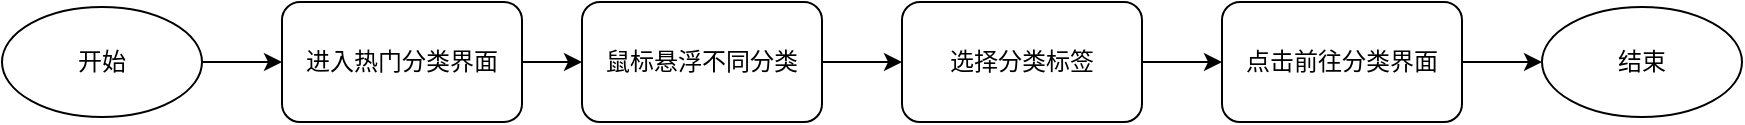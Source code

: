 <mxfile version="24.3.1" type="device">
  <diagram id="6a731a19-8d31-9384-78a2-239565b7b9f0" name="Page-1">
    <mxGraphModel dx="1002" dy="567" grid="1" gridSize="10" guides="1" tooltips="1" connect="1" arrows="1" fold="1" page="1" pageScale="1" pageWidth="1169" pageHeight="827" background="none" math="0" shadow="0">
      <root>
        <mxCell id="0" />
        <mxCell id="1" parent="0" />
        <mxCell id="j9uTNev5KnOztQyt8adK-60" style="edgeStyle=orthogonalEdgeStyle;rounded=0;orthogonalLoop=1;jettySize=auto;html=1;exitX=1;exitY=0.5;exitDx=0;exitDy=0;entryX=0;entryY=0.5;entryDx=0;entryDy=0;" edge="1" parent="1" source="j9uTNev5KnOztQyt8adK-55" target="j9uTNev5KnOztQyt8adK-56">
          <mxGeometry relative="1" as="geometry" />
        </mxCell>
        <mxCell id="j9uTNev5KnOztQyt8adK-55" value="进入热门分类界面" style="rounded=1;whiteSpace=wrap;html=1;" vertex="1" parent="1">
          <mxGeometry x="160" y="130" width="120" height="60" as="geometry" />
        </mxCell>
        <mxCell id="j9uTNev5KnOztQyt8adK-61" style="edgeStyle=orthogonalEdgeStyle;rounded=0;orthogonalLoop=1;jettySize=auto;html=1;exitX=1;exitY=0.5;exitDx=0;exitDy=0;entryX=0;entryY=0.5;entryDx=0;entryDy=0;" edge="1" parent="1" source="j9uTNev5KnOztQyt8adK-56" target="j9uTNev5KnOztQyt8adK-57">
          <mxGeometry relative="1" as="geometry" />
        </mxCell>
        <mxCell id="j9uTNev5KnOztQyt8adK-56" value="鼠标悬浮不同分类" style="rounded=1;whiteSpace=wrap;html=1;" vertex="1" parent="1">
          <mxGeometry x="310" y="130" width="120" height="60" as="geometry" />
        </mxCell>
        <mxCell id="j9uTNev5KnOztQyt8adK-62" style="edgeStyle=orthogonalEdgeStyle;rounded=0;orthogonalLoop=1;jettySize=auto;html=1;exitX=1;exitY=0.5;exitDx=0;exitDy=0;entryX=0;entryY=0.5;entryDx=0;entryDy=0;" edge="1" parent="1" source="j9uTNev5KnOztQyt8adK-57" target="j9uTNev5KnOztQyt8adK-58">
          <mxGeometry relative="1" as="geometry" />
        </mxCell>
        <mxCell id="j9uTNev5KnOztQyt8adK-57" value="选择分类标签" style="rounded=1;whiteSpace=wrap;html=1;" vertex="1" parent="1">
          <mxGeometry x="470" y="130" width="120" height="60" as="geometry" />
        </mxCell>
        <mxCell id="j9uTNev5KnOztQyt8adK-67" style="edgeStyle=orthogonalEdgeStyle;rounded=0;orthogonalLoop=1;jettySize=auto;html=1;exitX=1;exitY=0.5;exitDx=0;exitDy=0;entryX=0;entryY=0.5;entryDx=0;entryDy=0;" edge="1" parent="1" source="j9uTNev5KnOztQyt8adK-58" target="j9uTNev5KnOztQyt8adK-64">
          <mxGeometry relative="1" as="geometry" />
        </mxCell>
        <mxCell id="j9uTNev5KnOztQyt8adK-58" value="点击前往分类界面" style="rounded=1;whiteSpace=wrap;html=1;" vertex="1" parent="1">
          <mxGeometry x="630" y="130" width="120" height="60" as="geometry" />
        </mxCell>
        <mxCell id="j9uTNev5KnOztQyt8adK-66" style="edgeStyle=orthogonalEdgeStyle;rounded=0;orthogonalLoop=1;jettySize=auto;html=1;exitX=1;exitY=0.5;exitDx=0;exitDy=0;entryX=0;entryY=0.5;entryDx=0;entryDy=0;" edge="1" parent="1" source="j9uTNev5KnOztQyt8adK-63" target="j9uTNev5KnOztQyt8adK-55">
          <mxGeometry relative="1" as="geometry" />
        </mxCell>
        <mxCell id="j9uTNev5KnOztQyt8adK-63" value="开始" style="ellipse;whiteSpace=wrap;html=1;" vertex="1" parent="1">
          <mxGeometry x="20" y="132.5" width="100" height="55" as="geometry" />
        </mxCell>
        <mxCell id="j9uTNev5KnOztQyt8adK-64" value="结束" style="ellipse;whiteSpace=wrap;html=1;" vertex="1" parent="1">
          <mxGeometry x="790" y="132.5" width="100" height="55" as="geometry" />
        </mxCell>
      </root>
    </mxGraphModel>
  </diagram>
</mxfile>
